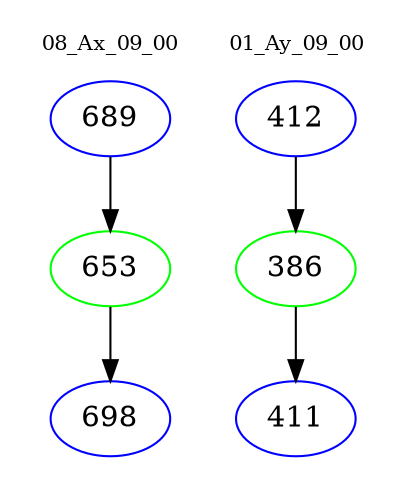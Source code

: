 digraph{
subgraph cluster_0 {
color = white
label = "08_Ax_09_00";
fontsize=10;
T0_689 [label="689", color="blue"]
T0_689 -> T0_653 [color="black"]
T0_653 [label="653", color="green"]
T0_653 -> T0_698 [color="black"]
T0_698 [label="698", color="blue"]
}
subgraph cluster_1 {
color = white
label = "01_Ay_09_00";
fontsize=10;
T1_412 [label="412", color="blue"]
T1_412 -> T1_386 [color="black"]
T1_386 [label="386", color="green"]
T1_386 -> T1_411 [color="black"]
T1_411 [label="411", color="blue"]
}
}

